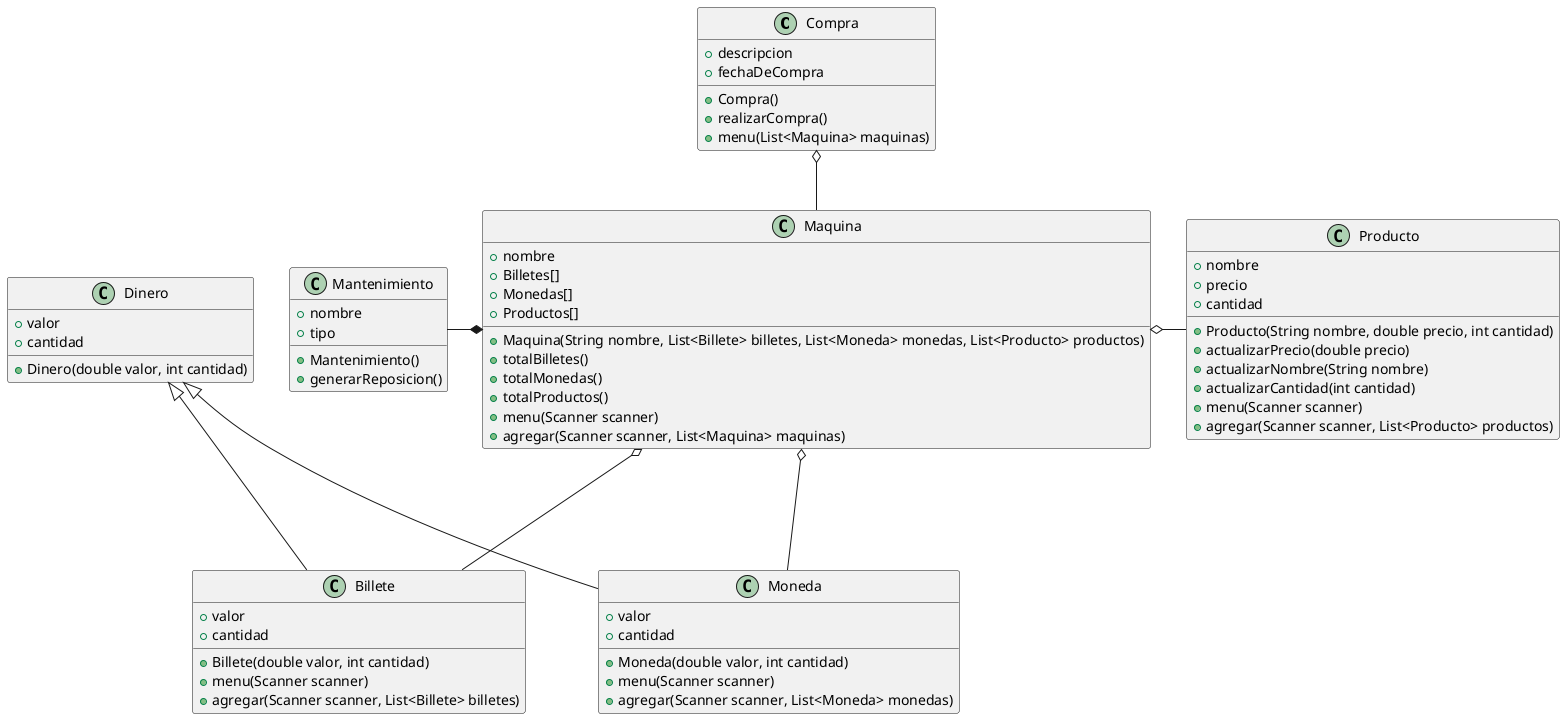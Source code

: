 @startuml modelo-de-dominio
class Compra {
    + descripcion
    + fechaDeCompra

    + Compra()
    + realizarCompra()
    + menu(List<Maquina> maquinas)
}

class Maquina {
    + nombre
    + Billetes[]
    + Monedas[]
    + Productos[]

    + Maquina(String nombre, List<Billete> billetes, List<Moneda> monedas, List<Producto> productos)
    + totalBilletes()
    + totalMonedas()
    + totalProductos()
    + menu(Scanner scanner)
    + agregar(Scanner scanner, List<Maquina> maquinas)

}

class Billete {
    + valor
    + cantidad

    + Billete(double valor, int cantidad)
    + menu(Scanner scanner)
    + agregar(Scanner scanner, List<Billete> billetes)
}

class Moneda {
    + valor
    + cantidad

    + Moneda(double valor, int cantidad)
    + menu(Scanner scanner)
    + agregar(Scanner scanner, List<Moneda> monedas)
}

class Producto {
    + nombre
    + precio
    + cantidad

    + Producto(String nombre, double precio, int cantidad)
    + actualizarPrecio(double precio)
    + actualizarNombre(String nombre)
    + actualizarCantidad(int cantidad)
    + menu(Scanner scanner)
    + agregar(Scanner scanner, List<Producto> productos)
}

class Dinero {
    + valor
    + cantidad

    + Dinero(double valor, int cantidad)
}

class Mantenimiento {
    + nombre
    + tipo

    + Mantenimiento()
    + generarReposicion()
}

Maquina -u-o Compra
Maquina *--l Mantenimiento
Maquina o---r Producto
Maquina o--- Billete
Maquina o--- Moneda

Dinero <|--- Billete
Dinero <|--- Moneda

@enduml